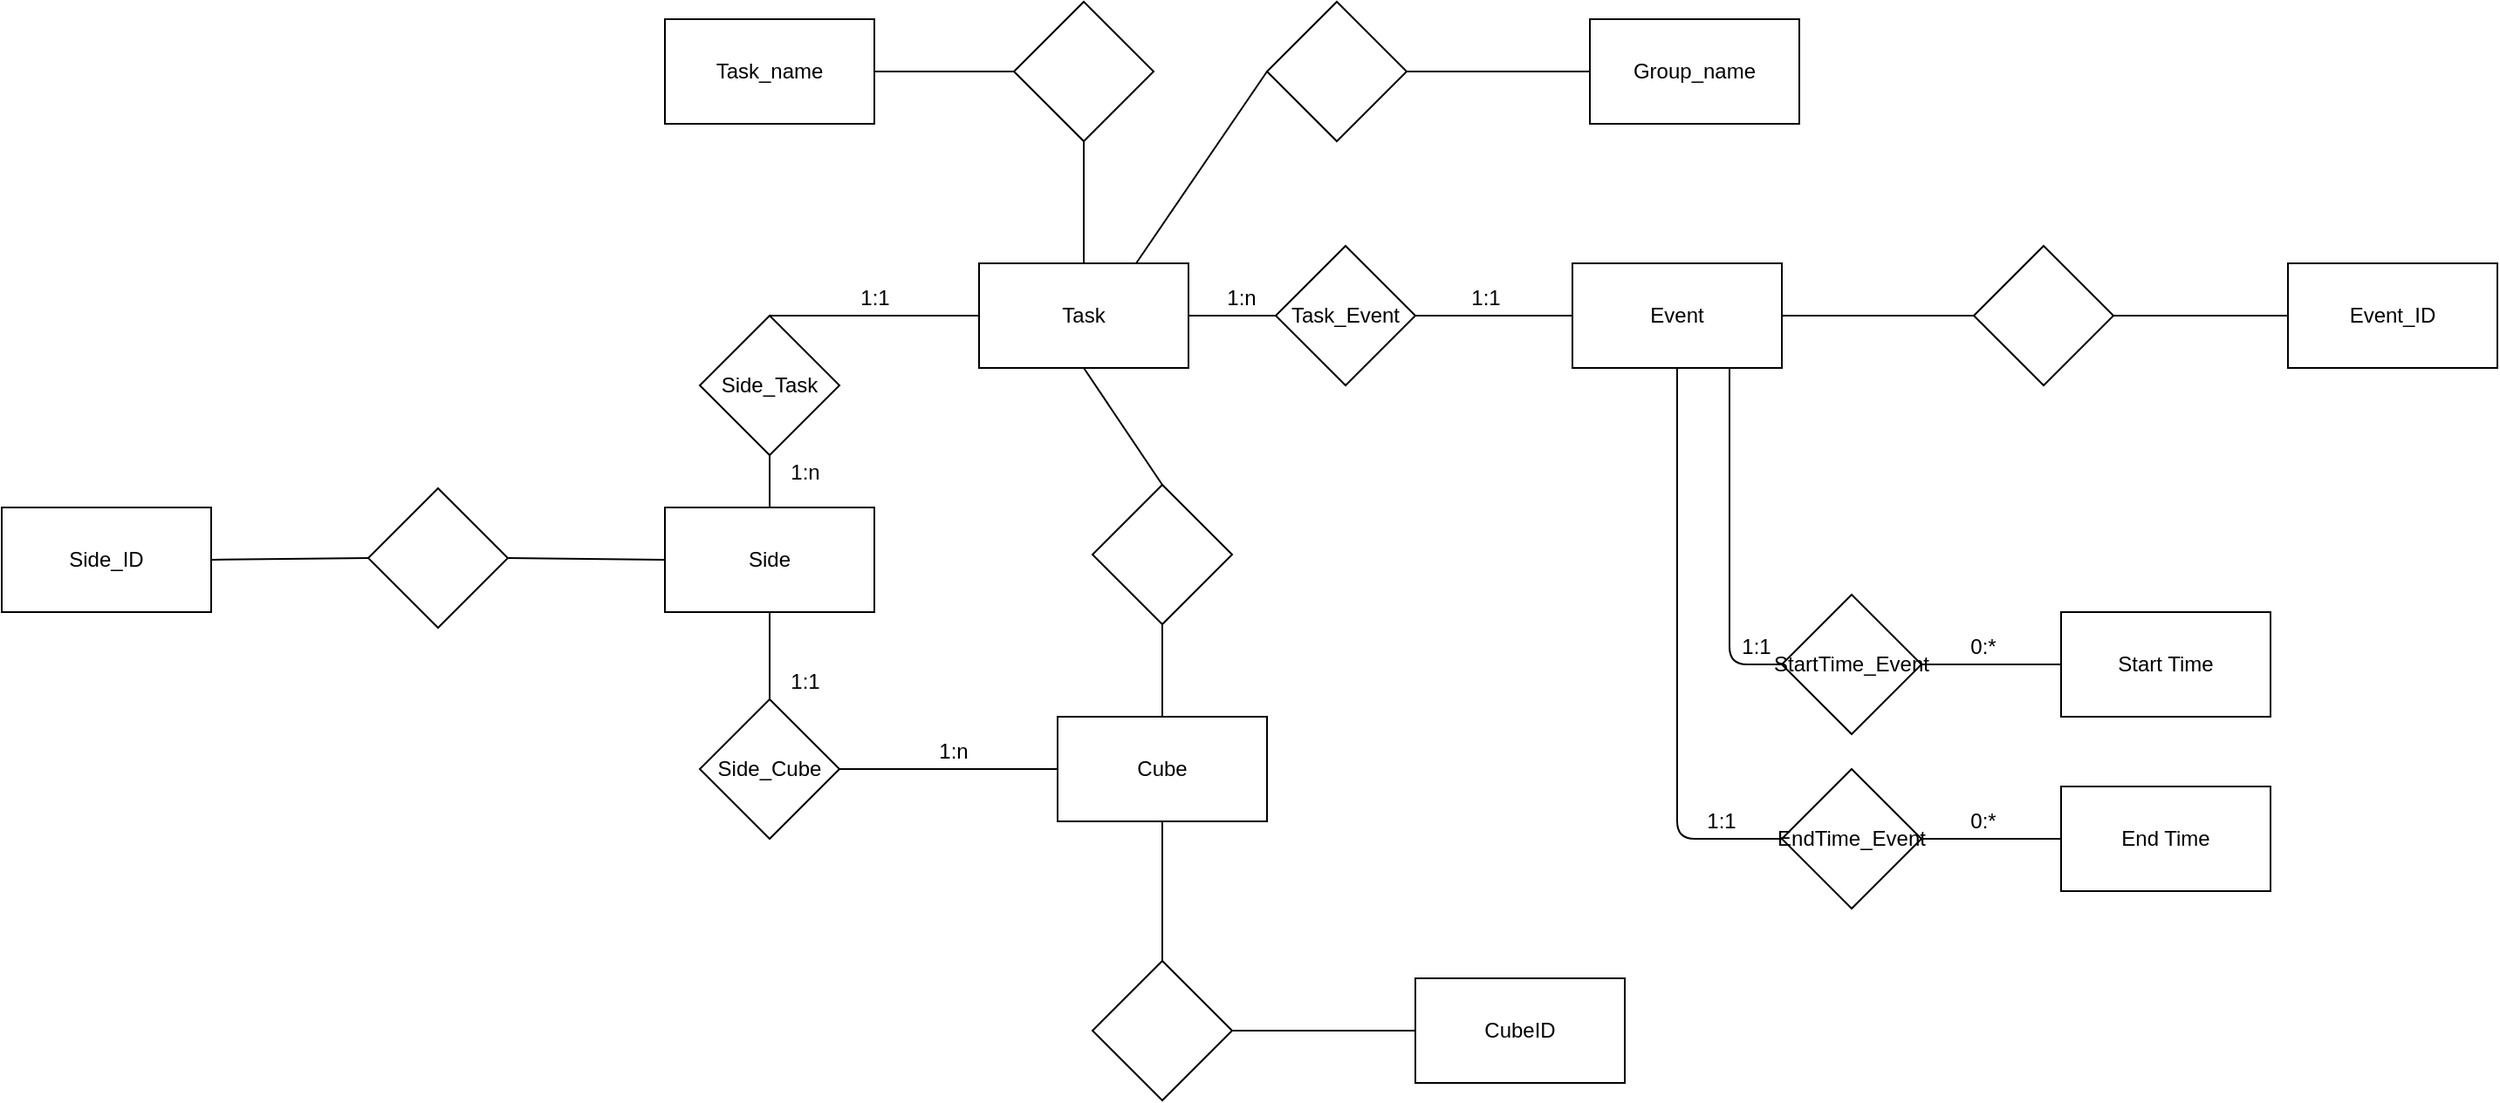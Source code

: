 <mxfile version="12.7.1" type="device"><diagram id="sPriK0xG62XFf4ZLkKbP" name="Page-1"><mxGraphModel dx="874" dy="448" grid="1" gridSize="10" guides="1" tooltips="1" connect="1" arrows="1" fold="1" page="1" pageScale="1" pageWidth="2339" pageHeight="3300" math="0" shadow="0"><root><mxCell id="0"/><mxCell id="1" parent="0"/><mxCell id="CHZ-c_hr-1zfb6_J8a7j-1" value="Task" style="rounded=0;whiteSpace=wrap;html=1;" parent="1" vertex="1"><mxGeometry x="570" y="310" width="120" height="60" as="geometry"/></mxCell><mxCell id="CHZ-c_hr-1zfb6_J8a7j-3" value="Start Time" style="rounded=0;whiteSpace=wrap;html=1;" parent="1" vertex="1"><mxGeometry x="1190" y="510" width="120" height="60" as="geometry"/></mxCell><mxCell id="CHZ-c_hr-1zfb6_J8a7j-4" value="Event" style="rounded=0;whiteSpace=wrap;html=1;" parent="1" vertex="1"><mxGeometry x="910" y="310" width="120" height="60" as="geometry"/></mxCell><mxCell id="CHZ-c_hr-1zfb6_J8a7j-5" value="Task_Event" style="rhombus;whiteSpace=wrap;html=1;" parent="1" vertex="1"><mxGeometry x="740" y="300" width="80" height="80" as="geometry"/></mxCell><mxCell id="CHZ-c_hr-1zfb6_J8a7j-6" value="" style="endArrow=none;html=1;entryX=0;entryY=0.5;entryDx=0;entryDy=0;" parent="1" target="CHZ-c_hr-1zfb6_J8a7j-4" edge="1"><mxGeometry width="50" height="50" relative="1" as="geometry"><mxPoint x="820" y="340" as="sourcePoint"/><mxPoint x="870" y="290" as="targetPoint"/></mxGeometry></mxCell><mxCell id="CHZ-c_hr-1zfb6_J8a7j-7" value="" style="endArrow=none;html=1;entryX=0;entryY=0.5;entryDx=0;entryDy=0;exitX=1;exitY=0.5;exitDx=0;exitDy=0;" parent="1" source="CHZ-c_hr-1zfb6_J8a7j-1" target="CHZ-c_hr-1zfb6_J8a7j-5" edge="1"><mxGeometry width="50" height="50" relative="1" as="geometry"><mxPoint x="690" y="370" as="sourcePoint"/><mxPoint x="740" y="320" as="targetPoint"/></mxGeometry></mxCell><mxCell id="CHZ-c_hr-1zfb6_J8a7j-8" value="End Time" style="rounded=0;whiteSpace=wrap;html=1;" parent="1" vertex="1"><mxGeometry x="1190" y="610" width="120" height="60" as="geometry"/></mxCell><mxCell id="CHZ-c_hr-1zfb6_J8a7j-10" value="StartTime_Event" style="rhombus;whiteSpace=wrap;html=1;" parent="1" vertex="1"><mxGeometry x="1030" y="500" width="80" height="80" as="geometry"/></mxCell><mxCell id="CHZ-c_hr-1zfb6_J8a7j-11" value="EndTime_Event" style="rhombus;whiteSpace=wrap;html=1;" parent="1" vertex="1"><mxGeometry x="1030" y="600" width="80" height="80" as="geometry"/></mxCell><mxCell id="CHZ-c_hr-1zfb6_J8a7j-18" value="Event_ID" style="rounded=0;whiteSpace=wrap;html=1;" parent="1" vertex="1"><mxGeometry x="1320" y="310" width="120" height="60" as="geometry"/></mxCell><mxCell id="CHZ-c_hr-1zfb6_J8a7j-19" value="CubeID" style="rounded=0;whiteSpace=wrap;html=1;" parent="1" vertex="1"><mxGeometry x="820" y="720" width="120" height="60" as="geometry"/></mxCell><mxCell id="CHZ-c_hr-1zfb6_J8a7j-20" value="" style="rhombus;whiteSpace=wrap;html=1;" parent="1" vertex="1"><mxGeometry x="1140" y="300" width="80" height="80" as="geometry"/></mxCell><mxCell id="CHZ-c_hr-1zfb6_J8a7j-21" value="" style="endArrow=none;html=1;exitX=1;exitY=0.5;exitDx=0;exitDy=0;" parent="1" source="CHZ-c_hr-1zfb6_J8a7j-4" target="CHZ-c_hr-1zfb6_J8a7j-20" edge="1"><mxGeometry width="50" height="50" relative="1" as="geometry"><mxPoint x="1030" y="360" as="sourcePoint"/><mxPoint x="1080" y="310" as="targetPoint"/></mxGeometry></mxCell><mxCell id="CHZ-c_hr-1zfb6_J8a7j-23" value="Task_name" style="rounded=0;whiteSpace=wrap;html=1;" parent="1" vertex="1"><mxGeometry x="390" y="170" width="120" height="60" as="geometry"/></mxCell><mxCell id="CHZ-c_hr-1zfb6_J8a7j-24" value="" style="rhombus;whiteSpace=wrap;html=1;" parent="1" vertex="1"><mxGeometry x="590" y="160" width="80" height="80" as="geometry"/></mxCell><mxCell id="CHZ-c_hr-1zfb6_J8a7j-25" value="" style="endArrow=none;html=1;entryX=0;entryY=0.5;entryDx=0;entryDy=0;exitX=1;exitY=0.5;exitDx=0;exitDy=0;" parent="1" source="CHZ-c_hr-1zfb6_J8a7j-23" target="CHZ-c_hr-1zfb6_J8a7j-24" edge="1"><mxGeometry width="50" height="50" relative="1" as="geometry"><mxPoint x="510" y="220" as="sourcePoint"/><mxPoint x="560" y="170" as="targetPoint"/></mxGeometry></mxCell><mxCell id="CHZ-c_hr-1zfb6_J8a7j-26" value="" style="endArrow=none;html=1;entryX=0.5;entryY=1;entryDx=0;entryDy=0;exitX=0.5;exitY=0;exitDx=0;exitDy=0;" parent="1" source="CHZ-c_hr-1zfb6_J8a7j-1" target="CHZ-c_hr-1zfb6_J8a7j-24" edge="1"><mxGeometry width="50" height="50" relative="1" as="geometry"><mxPoint x="620" y="310" as="sourcePoint"/><mxPoint x="670" y="260" as="targetPoint"/></mxGeometry></mxCell><mxCell id="CHZ-c_hr-1zfb6_J8a7j-33" value="1:n" style="text;html=1;align=center;verticalAlign=middle;resizable=0;points=[];autosize=1;" parent="1" vertex="1"><mxGeometry x="705" y="320" width="30" height="20" as="geometry"/></mxCell><mxCell id="CHZ-c_hr-1zfb6_J8a7j-34" value="1:1" style="text;html=1;align=center;verticalAlign=middle;resizable=0;points=[];autosize=1;" parent="1" vertex="1"><mxGeometry x="845" y="320" width="30" height="20" as="geometry"/></mxCell><mxCell id="CHZ-c_hr-1zfb6_J8a7j-35" value="1:1" style="text;html=1;align=center;verticalAlign=middle;resizable=0;points=[];autosize=1;" parent="1" vertex="1"><mxGeometry x="1000" y="520" width="30" height="20" as="geometry"/></mxCell><mxCell id="CHZ-c_hr-1zfb6_J8a7j-36" value="1:1" style="text;html=1;align=center;verticalAlign=middle;resizable=0;points=[];autosize=1;" parent="1" vertex="1"><mxGeometry x="980" y="620" width="30" height="20" as="geometry"/></mxCell><mxCell id="CHZ-c_hr-1zfb6_J8a7j-37" value="0:*" style="text;html=1;align=center;verticalAlign=middle;resizable=0;points=[];autosize=1;" parent="1" vertex="1"><mxGeometry x="1130" y="520" width="30" height="20" as="geometry"/></mxCell><mxCell id="CHZ-c_hr-1zfb6_J8a7j-38" value="0:*" style="text;html=1;align=center;verticalAlign=middle;resizable=0;points=[];autosize=1;" parent="1" vertex="1"><mxGeometry x="1130" y="620" width="30" height="20" as="geometry"/></mxCell><mxCell id="mJRA4TlGbEB2WH-Xuw-4-1" value="Side&lt;br&gt;" style="rounded=0;whiteSpace=wrap;html=1;" parent="1" vertex="1"><mxGeometry x="390" y="450" width="120" height="60" as="geometry"/></mxCell><mxCell id="mJRA4TlGbEB2WH-Xuw-4-2" value="Cube" style="rounded=0;whiteSpace=wrap;html=1;" parent="1" vertex="1"><mxGeometry x="615" y="570" width="120" height="60" as="geometry"/></mxCell><mxCell id="mJRA4TlGbEB2WH-Xuw-4-3" value="" style="rhombus;whiteSpace=wrap;html=1;" parent="1" vertex="1"><mxGeometry x="635" y="710" width="80" height="80" as="geometry"/></mxCell><mxCell id="mJRA4TlGbEB2WH-Xuw-4-4" value="" style="endArrow=none;html=1;entryX=0.5;entryY=0;entryDx=0;entryDy=0;" parent="1" source="mJRA4TlGbEB2WH-Xuw-4-2" target="mJRA4TlGbEB2WH-Xuw-4-3" edge="1"><mxGeometry width="50" height="50" relative="1" as="geometry"><mxPoint x="510" y="800" as="sourcePoint"/><mxPoint x="580.711" y="750" as="targetPoint"/></mxGeometry></mxCell><mxCell id="mJRA4TlGbEB2WH-Xuw-4-5" value="" style="endArrow=none;html=1;entryX=0;entryY=0.5;entryDx=0;entryDy=0;exitX=1;exitY=0.5;exitDx=0;exitDy=0;" parent="1" source="mJRA4TlGbEB2WH-Xuw-4-3" target="CHZ-c_hr-1zfb6_J8a7j-19" edge="1"><mxGeometry width="50" height="50" relative="1" as="geometry"><mxPoint x="710" y="830" as="sourcePoint"/><mxPoint x="760" y="780" as="targetPoint"/></mxGeometry></mxCell><mxCell id="mJRA4TlGbEB2WH-Xuw-4-6" value="Side_Cube" style="rhombus;whiteSpace=wrap;html=1;" parent="1" vertex="1"><mxGeometry x="410" y="560" width="80" height="80" as="geometry"/></mxCell><mxCell id="mJRA4TlGbEB2WH-Xuw-4-7" value="" style="endArrow=none;html=1;entryX=0.5;entryY=1;entryDx=0;entryDy=0;" parent="1" source="mJRA4TlGbEB2WH-Xuw-4-6" target="mJRA4TlGbEB2WH-Xuw-4-1" edge="1"><mxGeometry width="50" height="50" relative="1" as="geometry"><mxPoint x="430" y="570" as="sourcePoint"/><mxPoint x="480" y="520" as="targetPoint"/></mxGeometry></mxCell><mxCell id="mJRA4TlGbEB2WH-Xuw-4-8" value="" style="endArrow=none;html=1;entryX=1;entryY=0.5;entryDx=0;entryDy=0;exitX=0;exitY=0.5;exitDx=0;exitDy=0;" parent="1" target="mJRA4TlGbEB2WH-Xuw-4-6" edge="1" source="mJRA4TlGbEB2WH-Xuw-4-2"><mxGeometry width="50" height="50" relative="1" as="geometry"><mxPoint x="450" y="719" as="sourcePoint"/><mxPoint x="470" y="660" as="targetPoint"/></mxGeometry></mxCell><mxCell id="mJRA4TlGbEB2WH-Xuw-4-10" value="Side_Task" style="rhombus;whiteSpace=wrap;html=1;" parent="1" vertex="1"><mxGeometry x="410" y="340" width="80" height="80" as="geometry"/></mxCell><mxCell id="mJRA4TlGbEB2WH-Xuw-4-11" value="" style="endArrow=none;html=1;exitX=0.5;exitY=0;exitDx=0;exitDy=0;entryX=0;entryY=0.5;entryDx=0;entryDy=0;" parent="1" source="mJRA4TlGbEB2WH-Xuw-4-10" target="CHZ-c_hr-1zfb6_J8a7j-1" edge="1"><mxGeometry width="50" height="50" relative="1" as="geometry"><mxPoint x="440" y="300" as="sourcePoint"/><mxPoint x="490" y="250" as="targetPoint"/></mxGeometry></mxCell><mxCell id="mJRA4TlGbEB2WH-Xuw-4-12" value="" style="endArrow=none;html=1;entryX=0.5;entryY=1;entryDx=0;entryDy=0;exitX=0.5;exitY=0;exitDx=0;exitDy=0;" parent="1" source="mJRA4TlGbEB2WH-Xuw-4-1" target="mJRA4TlGbEB2WH-Xuw-4-10" edge="1"><mxGeometry width="50" height="50" relative="1" as="geometry"><mxPoint x="430" y="450" as="sourcePoint"/><mxPoint x="480" y="400" as="targetPoint"/></mxGeometry></mxCell><mxCell id="mJRA4TlGbEB2WH-Xuw-4-13" value="1:1" style="text;html=1;align=center;verticalAlign=middle;resizable=0;points=[];autosize=1;" parent="1" vertex="1"><mxGeometry x="455" y="540" width="30" height="20" as="geometry"/></mxCell><mxCell id="mJRA4TlGbEB2WH-Xuw-4-14" value="1:n" style="text;html=1;align=center;verticalAlign=middle;resizable=0;points=[];autosize=1;" parent="1" vertex="1"><mxGeometry x="540" y="580" width="30" height="20" as="geometry"/></mxCell><mxCell id="mJRA4TlGbEB2WH-Xuw-4-17" value="1:n" style="text;html=1;align=center;verticalAlign=middle;resizable=0;points=[];autosize=1;" parent="1" vertex="1"><mxGeometry x="455" y="420" width="30" height="20" as="geometry"/></mxCell><mxCell id="mJRA4TlGbEB2WH-Xuw-4-18" value="1:1" style="text;html=1;align=center;verticalAlign=middle;resizable=0;points=[];autosize=1;" parent="1" vertex="1"><mxGeometry x="495" y="320" width="30" height="20" as="geometry"/></mxCell><mxCell id="mJRA4TlGbEB2WH-Xuw-4-19" value="Group_name" style="rounded=0;whiteSpace=wrap;html=1;" parent="1" vertex="1"><mxGeometry x="920" y="170" width="120" height="60" as="geometry"/></mxCell><mxCell id="mJRA4TlGbEB2WH-Xuw-4-20" value="" style="rhombus;whiteSpace=wrap;html=1;" parent="1" vertex="1"><mxGeometry x="735" y="160" width="80" height="80" as="geometry"/></mxCell><mxCell id="mJRA4TlGbEB2WH-Xuw-4-21" value="" style="endArrow=none;html=1;entryX=0;entryY=0.5;entryDx=0;entryDy=0;exitX=0.75;exitY=0;exitDx=0;exitDy=0;" parent="1" source="CHZ-c_hr-1zfb6_J8a7j-1" target="mJRA4TlGbEB2WH-Xuw-4-20" edge="1"><mxGeometry width="50" height="50" relative="1" as="geometry"><mxPoint x="990" y="200" as="sourcePoint"/><mxPoint x="1040" y="160" as="targetPoint"/></mxGeometry></mxCell><mxCell id="kUaj50zsJrBe2V26ht-z-2" value="" style="endArrow=none;html=1;exitX=0.5;exitY=0;exitDx=0;exitDy=0;entryX=0.5;entryY=1;entryDx=0;entryDy=0;" edge="1" parent="1" source="mJRA4TlGbEB2WH-Xuw-4-2" target="kUaj50zsJrBe2V26ht-z-21"><mxGeometry width="50" height="50" relative="1" as="geometry"><mxPoint x="490" y="680" as="sourcePoint"/><mxPoint x="675" y="510" as="targetPoint"/></mxGeometry></mxCell><mxCell id="kUaj50zsJrBe2V26ht-z-5" value="" style="endArrow=none;html=1;entryX=0.75;entryY=1;entryDx=0;entryDy=0;exitX=0;exitY=0.5;exitDx=0;exitDy=0;" edge="1" parent="1" source="CHZ-c_hr-1zfb6_J8a7j-10" target="CHZ-c_hr-1zfb6_J8a7j-4"><mxGeometry width="50" height="50" relative="1" as="geometry"><mxPoint x="890" y="470" as="sourcePoint"/><mxPoint x="940" y="420" as="targetPoint"/><Array as="points"><mxPoint x="1000" y="540"/></Array></mxGeometry></mxCell><mxCell id="kUaj50zsJrBe2V26ht-z-6" value="" style="endArrow=none;html=1;entryX=0.5;entryY=1;entryDx=0;entryDy=0;exitX=0;exitY=0.5;exitDx=0;exitDy=0;" edge="1" parent="1" source="CHZ-c_hr-1zfb6_J8a7j-11" target="CHZ-c_hr-1zfb6_J8a7j-4"><mxGeometry width="50" height="50" relative="1" as="geometry"><mxPoint x="970" y="640" as="sourcePoint"/><mxPoint x="970" y="410" as="targetPoint"/><Array as="points"><mxPoint x="970" y="640"/></Array></mxGeometry></mxCell><mxCell id="kUaj50zsJrBe2V26ht-z-7" value="" style="endArrow=none;html=1;exitX=1;exitY=0.5;exitDx=0;exitDy=0;entryX=0;entryY=0.5;entryDx=0;entryDy=0;" edge="1" parent="1" source="CHZ-c_hr-1zfb6_J8a7j-10" target="CHZ-c_hr-1zfb6_J8a7j-3"><mxGeometry width="50" height="50" relative="1" as="geometry"><mxPoint x="1100" y="480" as="sourcePoint"/><mxPoint x="1150" y="430" as="targetPoint"/></mxGeometry></mxCell><mxCell id="kUaj50zsJrBe2V26ht-z-8" value="" style="endArrow=none;html=1;exitX=1;exitY=0.5;exitDx=0;exitDy=0;entryX=0;entryY=0.5;entryDx=0;entryDy=0;" edge="1" parent="1" source="CHZ-c_hr-1zfb6_J8a7j-11" target="CHZ-c_hr-1zfb6_J8a7j-8"><mxGeometry width="50" height="50" relative="1" as="geometry"><mxPoint x="1130" y="730" as="sourcePoint"/><mxPoint x="1180" y="680" as="targetPoint"/></mxGeometry></mxCell><mxCell id="kUaj50zsJrBe2V26ht-z-9" value="" style="endArrow=none;html=1;exitX=1;exitY=0.5;exitDx=0;exitDy=0;entryX=0;entryY=0.5;entryDx=0;entryDy=0;" edge="1" parent="1" source="mJRA4TlGbEB2WH-Xuw-4-20" target="mJRA4TlGbEB2WH-Xuw-4-19"><mxGeometry width="50" height="50" relative="1" as="geometry"><mxPoint x="820" y="200" as="sourcePoint"/><mxPoint x="870" y="160" as="targetPoint"/></mxGeometry></mxCell><mxCell id="kUaj50zsJrBe2V26ht-z-11" value="Side_ID" style="rounded=0;whiteSpace=wrap;html=1;" vertex="1" parent="1"><mxGeometry x="10" y="450" width="120" height="60" as="geometry"/></mxCell><mxCell id="kUaj50zsJrBe2V26ht-z-12" value="" style="rhombus;whiteSpace=wrap;html=1;" vertex="1" parent="1"><mxGeometry x="220" y="439" width="80" height="80" as="geometry"/></mxCell><mxCell id="kUaj50zsJrBe2V26ht-z-13" value="" style="endArrow=none;html=1;exitX=1;exitY=0.5;exitDx=0;exitDy=0;entryX=0;entryY=0.5;entryDx=0;entryDy=0;" edge="1" parent="1" source="kUaj50zsJrBe2V26ht-z-12" target="mJRA4TlGbEB2WH-Xuw-4-1"><mxGeometry width="50" height="50" relative="1" as="geometry"><mxPoint x="310" y="500" as="sourcePoint"/><mxPoint x="360" y="450" as="targetPoint"/></mxGeometry></mxCell><mxCell id="kUaj50zsJrBe2V26ht-z-14" value="" style="endArrow=none;html=1;exitX=1;exitY=0.5;exitDx=0;exitDy=0;entryX=0;entryY=0.5;entryDx=0;entryDy=0;" edge="1" parent="1" source="kUaj50zsJrBe2V26ht-z-11" target="kUaj50zsJrBe2V26ht-z-12"><mxGeometry width="50" height="50" relative="1" as="geometry"><mxPoint x="160" y="440" as="sourcePoint"/><mxPoint x="210" y="390" as="targetPoint"/></mxGeometry></mxCell><mxCell id="kUaj50zsJrBe2V26ht-z-17" value="" style="endArrow=none;html=1;exitX=1;exitY=0.5;exitDx=0;exitDy=0;entryX=0;entryY=0.5;entryDx=0;entryDy=0;" edge="1" parent="1" source="CHZ-c_hr-1zfb6_J8a7j-20" target="CHZ-c_hr-1zfb6_J8a7j-18"><mxGeometry width="50" height="50" relative="1" as="geometry"><mxPoint x="1240" y="300" as="sourcePoint"/><mxPoint x="1290" y="250" as="targetPoint"/></mxGeometry></mxCell><mxCell id="kUaj50zsJrBe2V26ht-z-18" value="" style="endArrow=none;html=1;entryX=0.5;entryY=1;entryDx=0;entryDy=0;exitX=0.5;exitY=0;exitDx=0;exitDy=0;" edge="1" parent="1" source="kUaj50zsJrBe2V26ht-z-21" target="CHZ-c_hr-1zfb6_J8a7j-1"><mxGeometry width="50" height="50" relative="1" as="geometry"><mxPoint x="675" y="430" as="sourcePoint"/><mxPoint x="600" y="430" as="targetPoint"/></mxGeometry></mxCell><mxCell id="kUaj50zsJrBe2V26ht-z-21" value="" style="rhombus;whiteSpace=wrap;html=1;" vertex="1" parent="1"><mxGeometry x="635" y="437" width="80" height="80" as="geometry"/></mxCell></root></mxGraphModel></diagram></mxfile>